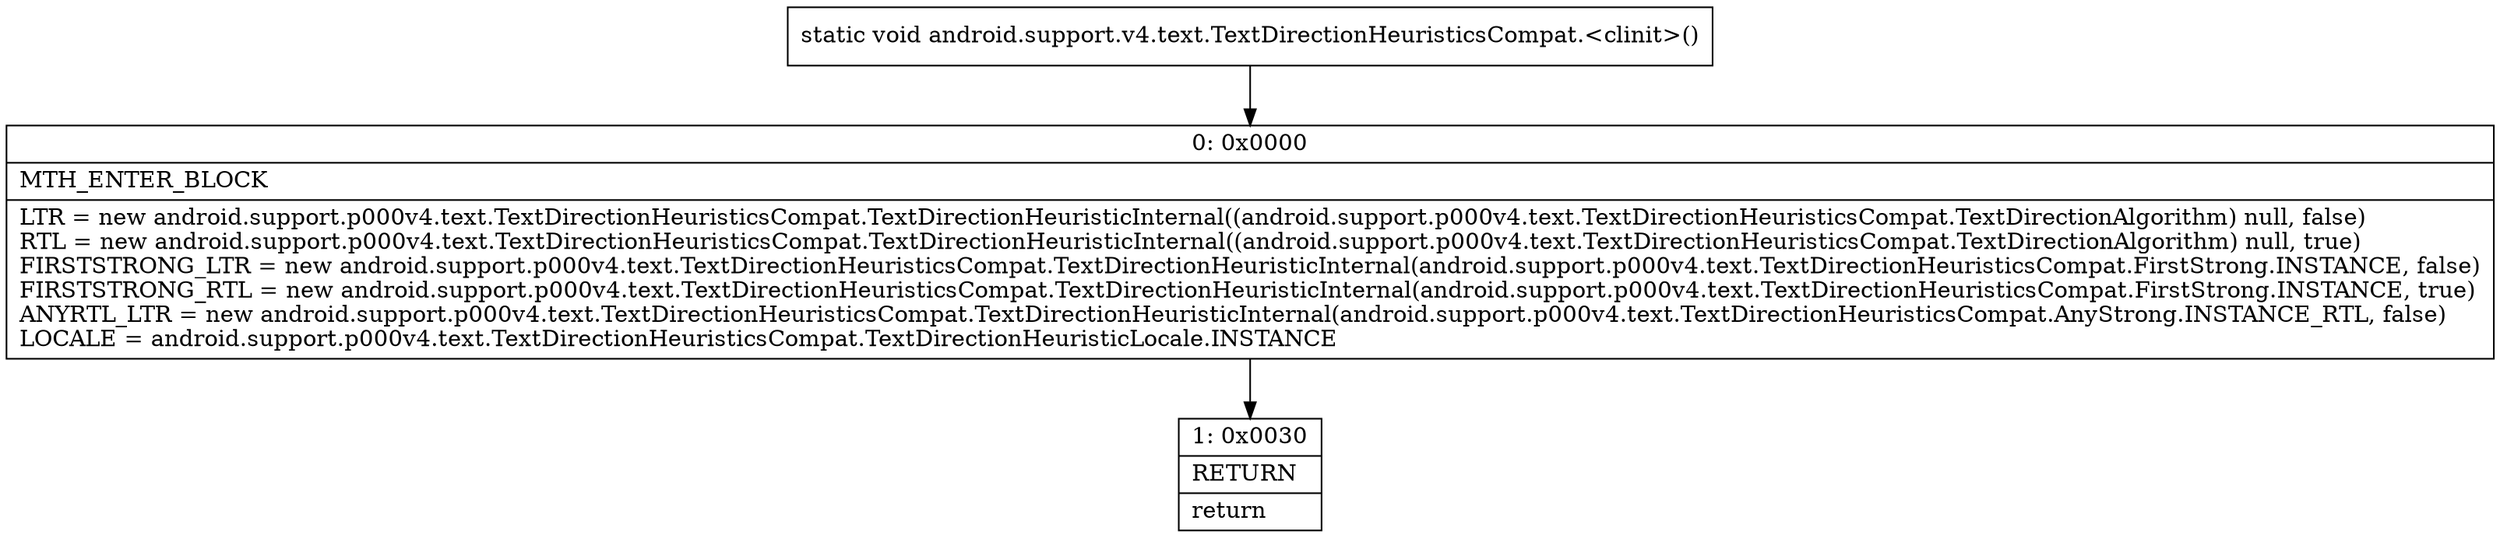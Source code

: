 digraph "CFG forandroid.support.v4.text.TextDirectionHeuristicsCompat.\<clinit\>()V" {
Node_0 [shape=record,label="{0\:\ 0x0000|MTH_ENTER_BLOCK\l|LTR = new android.support.p000v4.text.TextDirectionHeuristicsCompat.TextDirectionHeuristicInternal((android.support.p000v4.text.TextDirectionHeuristicsCompat.TextDirectionAlgorithm) null, false)\lRTL = new android.support.p000v4.text.TextDirectionHeuristicsCompat.TextDirectionHeuristicInternal((android.support.p000v4.text.TextDirectionHeuristicsCompat.TextDirectionAlgorithm) null, true)\lFIRSTSTRONG_LTR = new android.support.p000v4.text.TextDirectionHeuristicsCompat.TextDirectionHeuristicInternal(android.support.p000v4.text.TextDirectionHeuristicsCompat.FirstStrong.INSTANCE, false)\lFIRSTSTRONG_RTL = new android.support.p000v4.text.TextDirectionHeuristicsCompat.TextDirectionHeuristicInternal(android.support.p000v4.text.TextDirectionHeuristicsCompat.FirstStrong.INSTANCE, true)\lANYRTL_LTR = new android.support.p000v4.text.TextDirectionHeuristicsCompat.TextDirectionHeuristicInternal(android.support.p000v4.text.TextDirectionHeuristicsCompat.AnyStrong.INSTANCE_RTL, false)\lLOCALE = android.support.p000v4.text.TextDirectionHeuristicsCompat.TextDirectionHeuristicLocale.INSTANCE\l}"];
Node_1 [shape=record,label="{1\:\ 0x0030|RETURN\l|return\l}"];
MethodNode[shape=record,label="{static void android.support.v4.text.TextDirectionHeuristicsCompat.\<clinit\>() }"];
MethodNode -> Node_0;
Node_0 -> Node_1;
}

